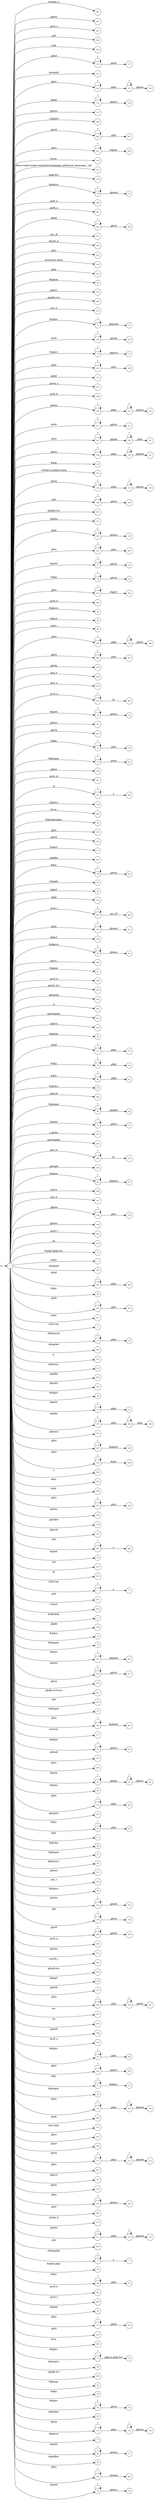 digraph NFA {
  rankdir=LR;
  node [shape=circle, fontsize=10];
  __start [shape=point, label=""];
  __start -> 1;
  302 [label="302"];
  95 [label="95"];
  221 [label="221"];
  72 [label="72"];
  22 [label="22"];
  281 [label="281"];
  266 [label="266"];
  294 [label="294"];
  264 [label="264"];
  170 [label="170"];
  161 [label="161"];
  126 [label="126"];
  68 [label="68"];
  175 [label="175"];
  153 [label="153"];
  299 [label="299"];
  260 [label="260"];
  227 [label="227"];
  310 [label="310"];
  101 [label="101"];
  145 [label="145"];
  78 [label="78"];
  81 [label="81"];
  268 [label="268"];
  265 [label="265"];
  183 [label="183"];
  277 [label="277"];
  100 [label="100"];
  174 [label="174"];
  222 [label="222"];
  102 [label="102"];
  147 [label="147"];
  46 [label="46"];
  155 [label="155"];
  205 [label="205"];
  272 [label="272"];
  230 [label="230"];
  71 [label="71"];
  184 [label="184"];
  209 [label="209"];
  73 [label="73"];
  141 [label="141"];
  263 [label="263"];
  172 [label="172"];
  271 [label="271"];
  269 [label="269"];
  259 [label="259"];
  120 [label="120"];
  211 [label="211"];
  235 [label="235"];
  129 [label="129"];
  30 [label="30"];
  99 [label="99"];
  103 [label="103"];
  132 [label="132"];
  168 [label="168"];
  203 [label="203"];
  137 [label="137"];
  142 [label="142"];
  241 [label="241"];
  17 [label="17"];
  33 [label="33"];
  231 [label="231"];
  240 [label="240"];
  289 [label="289"];
  32 [label="32"];
  118 [label="118"];
  82 [label="82"];
  88 [label="88"];
  86 [label="86"];
  238 [label="238"];
  206 [label="206"];
  146 [label="146"];
  276 [label="276"];
  270 [label="270"];
  279 [label="279"];
  19 [label="19"];
  18 [label="18"];
  167 [label="167"];
  127 [label="127"];
  223 [label="223"];
  31 [label="31"];
  51 [label="51"];
  1 [label="1"];
  149 [label="149"];
  291 [label="291"];
  107 [label="107"];
  104 [label="104"];
  308 [label="308"];
  59 [label="59"];
  252 [label="252"];
  154 [label="154"];
  239 [label="239"];
  87 [label="87"];
  202 [label="202"];
  94 [label="94"];
  83 [label="83"];
  45 [label="45"];
  119 [label="119"];
  144 [label="144"];
  287 [label="287"];
  140 [label="140"];
  198 [label="198"];
  80 [label="80"];
  286 [label="286"];
  61 [label="61"];
  285 [label="285"];
  156 [label="156"];
  133 [label="133"];
  163 [label="163"];
  292 [label="292"];
  314 [label="314"];
  196 [label="196"];
  210 [label="210"];
  220 [label="220"];
  56 [label="56"];
  173 [label="173"];
  139 [label="139"];
  261 [label="261"];
  29 [label="29"];
  90 [label="90"];
  43 [label="43"];
  194 [label="194"];
  48 [label="48"];
  52 [label="52"];
  13 [label="13"];
  242 [label="242"];
  301 [label="301"];
  315 [label="315"];
  109 [label="109"];
  162 [label="162"];
  125 [label="125"];
  64 [label="64"];
  176 [label="176"];
  304 [label="304"];
  273 [label="273"];
  280 [label="280"];
  138 [label="138"];
  190 [label="190"];
  290 [label="290"];
  106 [label="106"];
  130 [label="130"];
  37 [label="37"];
  11 [label="11"];
  160 [label="160"];
  185 [label="185"];
  89 [label="89"];
  219 [label="219"];
  246 [label="246"];
  311 [label="311"];
  24 [label="24"];
  3 [label="3"];
  53 [label="53"];
  54 [label="54"];
  164 [label="164"];
  313 [label="313"];
  110 [label="110"];
  41 [label="41"];
  236 [label="236"];
  204 [label="204"];
  105 [label="105"];
  217 [label="217"];
  38 [label="38"];
  14 [label="14"];
  21 [label="21"];
  70 [label="70"];
  112 [label="112"];
  187 [label="187"];
  193 [label="193"];
  113 [label="113"];
  225 [label="225"];
  233 [label="233"];
  234 [label="234"];
  248 [label="248"];
  300 [label="300"];
  305 [label="305"];
  306 [label="306"];
  247 [label="247"];
  254 [label="254"];
  159 [label="159"];
  178 [label="178"];
  195 [label="195"];
  297 [label="297"];
  16 [label="16"];
  39 [label="39"];
  108 [label="108"];
  293 [label="293"];
  316 [label="316"];
  124 [label="124"];
  4 [label="4"];
  91 [label="91"];
  267 [label="267"];
  10 [label="10"];
  318 [label="318"];
  2 [label="2"];
  25 [label="25"];
  49 [label="49"];
  134 [label="134"];
  199 [label="199"];
  12 [label="12"];
  55 [label="55"];
  191 [label="191"];
  216 [label="216"];
  253 [label="253"];
  201 [label="201"];
  218 [label="218"];
  47 [label="47"];
  207 [label="207"];
  180 [label="180"];
  229 [label="229"];
  250 [label="250"];
  317 [label="317"];
  62 [label="62"];
  150 [label="150"];
  256 [label="256"];
  23 [label="23"];
  42 [label="42"];
  179 [label="179"];
  298 [label="298"];
  165 [label="165"];
  92 [label="92"];
  8 [label="8"];
  226 [label="226"];
  189 [label="189"];
  40 [label="40"];
  63 [label="63"];
  57 [label="57"];
  98 [label="98"];
  151 [label="151"];
  274 [label="274"];
  66 [label="66"];
  214 [label="214"];
  122 [label="122"];
  135 [label="135"];
  258 [label="258"];
  34 [label="34"];
  284 [label="284"];
  115 [label="115"];
  213 [label="213"];
  303 [label="303"];
  143 [label="143"];
  158 [label="158"];
  35 [label="35"];
  157 [label="157"];
  249 [label="249"];
  307 [label="307"];
  65 [label="65"];
  228 [label="228"];
  295 [label="295"];
  116 [label="116"];
  212 [label="212"];
  215 [label="215"];
  148 [label="148"];
  278 [label="278"];
  67 [label="67"];
  181 [label="181"];
  121 [label="121"];
  9 [label="9"];
  50 [label="50"];
  123 [label="123"];
  131 [label="131"];
  208 [label="208"];
  76 [label="76"];
  312 [label="312"];
  93 [label="93"];
  255 [label="255"];
  166 [label="166"];
  232 [label="232"];
  186 [label="186"];
  111 [label="111"];
  257 [label="257"];
  197 [label="197"];
  136 [label="136"];
  152 [label="152"];
  192 [label="192"];
  245 [label="245"];
  262 [label="262"];
  275 [label="275"];
  117 [label="117"];
  74 [label="74"];
  182 [label="182"];
  7 [label="7"];
  237 [label="237"];
  296 [label="296"];
  6 [label="6"];
  27 [label="27"];
  36 [label="36"];
  96 [label="96"];
  282 [label="282"];
  283 [label="283"];
  44 [label="44"];
  177 [label="177"];
  224 [label="224"];
  128 [label="128"];
  251 [label="251"];
  309 [label="309"];
  288 [label="288"];
  97 [label="97"];
  75 [label="75"];
  58 [label="58"];
  200 [label="200"];
  60 [label="60"];
  169 [label="169"];
  28 [label="28"];
  69 [label="69"];
  85 [label="85"];
  114 [label="114"];
  188 [label="188"];
  171 [label="171"];
  20 [label="20"];
  77 [label="77"];
  5 [label="5"];
  79 [label="79"];
  26 [label="26"];
  84 [label="84"];
  243 [label="243"];
  244 [label="244"];
  15 [label="15"];
  { node [shape=doublecircle]; 2 3 5 7 8 10 11 12 14 16 18 20 22 25 27 28 30 32 34 35 36 37 38 39 40 41 42 43 44 45 46 47 49 50 52 54 55 56 57 58 59 60 61 63 65 66 68 70 72 74 76 77 79 81 82 83 84 85 86 87 88 89 91 93 95 97 98 99 100 101 102 103 104 105 106 108 110 113 116 119 122 125 128 131 134 136 137 139 141 143 144 145 146 147 148 149 150 151 152 153 154 155 156 157 158 159 160 161 162 163 164 165 166 167 169 171 172 174 176 178 180 182 184 186 189 190 192 193 194 195 196 197 198 199 200 201 202 203 204 205 207 208 210 212 213 215 217 218 220 221 222 223 224 226 228 230 232 234 237 240 242 244 246 248 251 252 253 254 255 256 257 259 261 262 264 265 266 267 268 269 270 271 272 273 274 275 276 277 278 280 281 282 283 284 285 286 288 289 290 291 292 293 294 295 296 298 299 300 301 302 303 304 305 306 307 308 309 310 311 312 313 314 315 316 317 318 }
  1 -> 2 [label="#GBMPAL"];
  1 -> 3 [label="#SIvCob"];
  1 -> 4 [label="#SIvCob"];
  4 -> 4 [label="*"];
  4 -> 5 [label="a"];
  1 -> 6 [label="#WqQANb"];
  6 -> 6 [label="*"];
  6 -> 7 [label="a"];
  1 -> 8 [label="#gb"];
  1 -> 9 [label="#gb"];
  9 -> 9 [label="*"];
  9 -> 10 [label="#gbprc"];
  1 -> 11 [label="#gbb"];
  1 -> 12 [label="#gbbw"];
  1 -> 13 [label="#gbd4"];
  13 -> 13 [label="*"];
  13 -> 14 [label=".gbmc"];
  1 -> 15 [label="#gbd4"];
  15 -> 15 [label="*"];
  15 -> 16 [label=".gbmcc"];
  1 -> 17 [label="#gbd4"];
  17 -> 17 [label="*"];
  17 -> 18 [label=".gbmh"];
  1 -> 19 [label="#gbd4"];
  19 -> 19 [label="*"];
  19 -> 20 [label=".gbmtc"];
  1 -> 21 [label="#gbd4"];
  21 -> 21 [label="*"];
  21 -> 22 [label=".gbpc"];
  1 -> 23 [label="#gbd4"];
  23 -> 23 [label="*"];
  23 -> 24 [label=".gbpgs"];
  24 -> 24 [label="*"];
  24 -> 25 [label=".gbmtc"];
  1 -> 26 [label="#gbd4"];
  26 -> 26 [label="*"];
  26 -> 27 [label=".gbsbic"];
  1 -> 28 [label="#gbg"];
  1 -> 29 [label="#gbg"];
  29 -> 29 [label="*"];
  29 -> 30 [label=".gbgt"];
  1 -> 31 [label="#gbg"];
  31 -> 31 [label="*"];
  31 -> 32 [label=".gbm"];
  1 -> 33 [label="#gbg"];
  33 -> 33 [label="*"];
  33 -> 34 [label=".gbtcb"];
  1 -> 35 [label="#gbg5"];
  1 -> 36 [label="#gbg6.gbgt"];
  1 -> 37 [label="#gbg6.gbgt-hvr"];
  1 -> 38 [label="#gbgs5"];
  1 -> 39 [label="#gbi4i"];
  1 -> 40 [label="#gbi4id"];
  1 -> 41 [label="#gbi4m1"];
  1 -> 42 [label="#gbi4s"];
  1 -> 43 [label="#gbi4s1"];
  1 -> 44 [label="#gbi4t"];
  1 -> 45 [label="#gbi5"];
  1 -> 46 [label="#gbmm"];
  1 -> 47 [label="#gbmpal"];
  1 -> 48 [label="#gbmpal"];
  48 -> 48 [label="*"];
  48 -> 49 [label=".gbqfbb"];
  1 -> 50 [label="#gbmpas"];
  1 -> 51 [label="#gbmpas"];
  51 -> 51 [label="*"];
  51 -> 52 [label=".gbmt"];
  1 -> 53 [label="#gbmpasb"];
  53 -> 53 [label="*"];
  53 -> 54 [label=".gbps"];
  1 -> 55 [label="#gbmpdv"];
  1 -> 56 [label="#gbmpi"];
  1 -> 57 [label="#gbmpid"];
  1 -> 58 [label="#gbmpiw"];
  1 -> 59 [label="#gbmplp.gbps"];
  1 -> 60 [label="#gbmps"];
  1 -> 61 [label="#gbpm"];
  1 -> 62 [label="#gbpm"];
  62 -> 62 [label="*"];
  62 -> 63 [label=".gbml1"];
  1 -> 64 [label="#gbpm"];
  64 -> 64 [label="*"];
  64 -> 65 [label=".gbpmtc"];
  1 -> 66 [label="#gbpms"];
  1 -> 67 [label="#gbprc"];
  67 -> 67 [label="*"];
  67 -> 68 [label=".gbm"];
  1 -> 69 [label="#gbprc"];
  69 -> 69 [label="*"];
  69 -> 70 [label=".gbmc"];
  1 -> 71 [label="#gbprc"];
  71 -> 71 [label="*"];
  71 -> 72 [label=".gbprcbc"];
  1 -> 73 [label="#gbprc"];
  73 -> 73 [label="*"];
  73 -> 74 [label=".gbprcx"];
  1 -> 75 [label="#gbprc"];
  75 -> 75 [label="*"];
  75 -> 76 [label=".gbprcx.gbgt-hvr"];
  1 -> 77 [label="#gbprca"];
  1 -> 78 [label="#gbprca"];
  78 -> 78 [label="*"];
  78 -> 79 [label=".gbmab"];
  1 -> 80 [label="#gbprca"];
  80 -> 80 [label="*"];
  80 -> 81 [label=".gbmac"];
  1 -> 82 [label="#gbprcs"];
  1 -> 83 [label="#gbqfb"];
  1 -> 84 [label="#gbqfbw"];
  1 -> 85 [label="#gbqfqw"];
  1 -> 86 [label="#gbs"];
  1 -> 87 [label="#gbx3"];
  1 -> 88 [label="#gbx4"];
  1 -> 89 [label="#gbz"];
  1 -> 90 [label="#gbz"];
  90 -> 90 [label="*"];
  90 -> 91 [label=".gbgt"];
  1 -> 92 [label="#gbz"];
  92 -> 92 [label="*"];
  92 -> 93 [label=".gbm"];
  1 -> 94 [label="#gbz"];
  94 -> 94 [label="*"];
  94 -> 95 [label=".gbtcb"];
  1 -> 96 [label="#gbz"];
  96 -> 96 [label="*"];
  96 -> 97 [label=".gbzt"];
  1 -> 98 [label="#gbztms1"];
  1 -> 99 [label="#gog"];
  1 -> 100 [label="#gssb_b"];
  1 -> 101 [label="#gws-output-pages-elements-homepage_additional_languages__als"];
  1 -> 102 [label="-moz-focus-inner"];
  1 -> 103 [label="-webkit-scrollbar-track"];
  1 -> 104 [label=".GBMCC"];
  1 -> 105 [label=".H6sW5"];
  1 -> 106 [label=".ds"];
  1 -> 107 [label=".fl"];
  107 -> 107 [label="*"];
  107 -> 108 [label="a"];
  1 -> 109 [label=".gac_m"];
  109 -> 109 [label="*"];
  109 -> 110 [label="td"];
  1 -> 111 [label=".gbem"];
  111 -> 111 [label="*"];
  111 -> 112 [label=".gbgs"];
  112 -> 112 [label="*"];
  112 -> 113 [label=".gbmab"];
  1 -> 114 [label=".gbem"];
  114 -> 114 [label="*"];
  114 -> 115 [label=".gbgs"];
  115 -> 115 [label="*"];
  115 -> 116 [label=".gbmac"];
  1 -> 117 [label=".gbemi"];
  117 -> 117 [label="*"];
  117 -> 118 [label=".gbgs"];
  118 -> 118 [label="*"];
  118 -> 119 [label=".gbmab"];
  1 -> 120 [label=".gbemi"];
  120 -> 120 [label="*"];
  120 -> 121 [label=".gbgs"];
  121 -> 121 [label="*"];
  121 -> 122 [label=".gbmac"];
  1 -> 123 [label=".gbes"];
  123 -> 123 [label="*"];
  123 -> 124 [label=".gbgs"];
  124 -> 124 [label="*"];
  124 -> 125 [label=".gbmab"];
  1 -> 126 [label=".gbes"];
  126 -> 126 [label="*"];
  126 -> 127 [label=".gbgs"];
  127 -> 127 [label="*"];
  127 -> 128 [label=".gbmac"];
  1 -> 129 [label=".gbesi"];
  129 -> 129 [label="*"];
  129 -> 130 [label=".gbgs"];
  130 -> 130 [label="*"];
  130 -> 131 [label=".gbmab"];
  1 -> 132 [label=".gbesi"];
  132 -> 132 [label="*"];
  132 -> 133 [label=".gbgs"];
  133 -> 133 [label="*"];
  133 -> 134 [label=".gbmac"];
  1 -> 135 [label=".gbf"];
  135 -> 135 [label="*"];
  135 -> 136 [label=".gbmt"];
  1 -> 137 [label=".gbg4a"];
  1 -> 138 [label=".gbg4a"];
  138 -> 138 [label="*"];
  138 -> 139 [label=".gbts"];
  1 -> 140 [label=".gbgs"];
  140 -> 140 [label="*"];
  140 -> 141 [label=".gbmab"];
  1 -> 142 [label=".gbgs"];
  142 -> 142 [label="*"];
  142 -> 143 [label=".gbmac"];
  1 -> 144 [label=".gbgt"];
  1 -> 145 [label=".gbgt-hvr"];
  1 -> 146 [label=".gbi4p"];
  1 -> 147 [label=".gbm"];
  1 -> 148 [label=".gbm0l"];
  1 -> 149 [label=".gbma"];
  1 -> 150 [label=".gbmab"];
  1 -> 151 [label=".gbmac"];
  1 -> 152 [label=".gbmc"];
  1 -> 153 [label=".gbmcc"];
  1 -> 154 [label=".gbmh"];
  1 -> 155 [label=".gbml1"];
  1 -> 156 [label=".gbml1-hvr"];
  1 -> 157 [label=".gbmlb"];
  1 -> 158 [label=".gbmlb-hvr"];
  1 -> 159 [label=".gbmlbw"];
  1 -> 160 [label=".gbmpala"];
  1 -> 161 [label=".gbmpalb"];
  1 -> 162 [label=".gbmpia"];
  1 -> 163 [label=".gbmpiaa"];
  1 -> 164 [label=".gbmpiaw"];
  1 -> 165 [label=".gbmpnw"];
  1 -> 166 [label=".gbmt"];
  1 -> 167 [label=".gbmtc"];
  1 -> 168 [label=".gbn"];
  168 -> 168 [label="*"];
  168 -> 169 [label=".gbmt"];
  1 -> 170 [label=".gbnd"];
  170 -> 170 [label="*"];
  170 -> 171 [label=".gbmt"];
  1 -> 172 [label=".gbp0"];
  1 -> 173 [label=".gbp0"];
  173 -> 173 [label="*"];
  173 -> 174 [label=".gbps"];
  1 -> 175 [label=".gbp0"];
  175 -> 175 [label="*"];
  175 -> 176 [label=".gbps2"];
  1 -> 177 [label=".gbpc"];
  177 -> 177 [label="*"];
  177 -> 178 [label=".gbpd"];
  1 -> 179 [label=".gbpc"];
  179 -> 179 [label="*"];
  179 -> 180 [label=".gbps"];
  1 -> 181 [label=".gbpc"];
  181 -> 181 [label="*"];
  181 -> 182 [label=".gbps2"];
  1 -> 183 [label=".gbpd"];
  183 -> 183 [label="*"];
  183 -> 184 [label=".gbmt"];
  1 -> 185 [label=".gbpd"];
  185 -> 185 [label="*"];
  185 -> 186 [label=".gbps"];
  1 -> 187 [label=".gbpdjs"];
  187 -> 187 [label="*"];
  187 -> 188 [label=".gbto"];
  188 -> 188 [label="*"];
  188 -> 189 [label=".gbm"];
  1 -> 190 [label=".gbpmc"];
  1 -> 191 [label=".gbpmc"];
  191 -> 191 [label="*"];
  191 -> 192 [label=".gbpmtc"];
  1 -> 193 [label=".gbpms2"];
  1 -> 194 [label=".gbprcb"];
  1 -> 195 [label=".gbprcd"];
  1 -> 196 [label=".gbprci"];
  1 -> 197 [label=".gbprct"];
  1 -> 198 [label=".gbps2"];
  1 -> 199 [label=".gbqfb"];
  1 -> 200 [label=".gbqfb-hvr"];
  1 -> 201 [label=".gbqfb-no-focus"];
  1 -> 202 [label=".gbqfba"];
  1 -> 203 [label=".gbqfba-hvr"];
  1 -> 204 [label=".gbqfbb"];
  1 -> 205 [label=".gbqfbb-hvr"];
  1 -> 206 [label=".gbrtl"];
  206 -> 206 [label="*"];
  206 -> 207 [label=".gbm"];
  1 -> 208 [label=".gbsb"];
  1 -> 209 [label=".gbsb"];
  209 -> 209 [label="*"];
  209 -> 210 [label=".gbsbb"];
  1 -> 211 [label=".gbsb"];
  211 -> 211 [label="*"];
  211 -> 212 [label=".gbsbt"];
  1 -> 213 [label=".gbsbic"];
  1 -> 214 [label=".gbsbis"];
  214 -> 214 [label="*"];
  214 -> 215 [label=".gbsbb"];
  1 -> 216 [label=".gbsbis"];
  216 -> 216 [label="*"];
  216 -> 217 [label=".gbsbt"];
  1 -> 218 [label=".gbt"];
  1 -> 219 [label=".gbtb"];
  219 -> 219 [label="*"];
  219 -> 220 [label=".gbts"];
  1 -> 221 [label=".gbtb2"];
  1 -> 222 [label=".gbtc"];
  1 -> 223 [label=".gbtcb"];
  1 -> 224 [label=".gbto"];
  1 -> 225 [label=".gbto"];
  225 -> 225 [label="*"];
  225 -> 226 [label="#gbgs5"];
  1 -> 227 [label=".gbto"];
  227 -> 227 [label="*"];
  227 -> 228 [label="#gbi4i"];
  1 -> 229 [label=".gbto"];
  229 -> 229 [label="*"];
  229 -> 230 [label="#gbi4id"];
  1 -> 231 [label=".gbto"];
  231 -> 231 [label="*"];
  231 -> 232 [label="#gbi5"];
  1 -> 233 [label=".gbto"];
  233 -> 233 [label="*"];
  233 -> 234 [label="#gbs"];
  1 -> 235 [label=".gbto"];
  235 -> 235 [label="*"];
  235 -> 236 [label=".gbg4a"];
  236 -> 236 [label="*"];
  236 -> 237 [label=".gbts"];
  1 -> 238 [label=".gbto"];
  238 -> 238 [label="*"];
  238 -> 239 [label=".gbgt"];
  239 -> 239 [label="*"];
  239 -> 240 [label=".gbtb2"];
  1 -> 241 [label=".gbto"];
  241 -> 241 [label="*"];
  241 -> 242 [label=".gbm"];
  1 -> 243 [label=".gbto"];
  243 -> 243 [label="*"];
  243 -> 244 [label=".gbmab"];
  1 -> 245 [label=".gbto"];
  245 -> 245 [label="*"];
  245 -> 246 [label=".gbmac"];
  1 -> 247 [label=".gbto"];
  247 -> 247 [label="*"];
  247 -> 248 [label=".gbts"];
  1 -> 249 [label=".gbto"];
  249 -> 249 [label="*"];
  249 -> 250 [label=".gbzt"];
  250 -> 250 [label="*"];
  250 -> 251 [label=".gbtb2"];
  1 -> 252 [label=".gbts"];
  1 -> 253 [label=".gbtsa"];
  1 -> 254 [label=".gbxms"];
  1 -> 255 [label=".gbxo"];
  1 -> 256 [label=".gbxv"];
  1 -> 257 [label=".gbxx"];
  1 -> 258 [label=".gbz0l"];
  258 -> 258 [label="*"];
  258 -> 259 [label=".gbtb2"];
  1 -> 260 [label=".gbz0l"];
  260 -> 260 [label="*"];
  260 -> 261 [label=".gbts"];
  1 -> 262 [label=".gbzt"];
  1 -> 263 [label=".gbzt"];
  263 -> 263 [label="*"];
  263 -> 264 [label=".gbts"];
  1 -> 265 [label=".gsdd_a"];
  1 -> 266 [label=".gsfi"];
  1 -> 267 [label=".gsfs"];
  1 -> 268 [label=".gsib_a"];
  1 -> 269 [label=".gsib_b"];
  1 -> 270 [label=".gsls_a"];
  1 -> 271 [label=".gsmq_a"];
  1 -> 272 [label=".gsn_a"];
  1 -> 273 [label=".gsn_b"];
  1 -> 274 [label=".gsn_c"];
  1 -> 275 [label=".gspqs_b"];
  1 -> 276 [label=".gsq_a"];
  1 -> 277 [label=".gss_ifl"];
  1 -> 278 [label=".gssb_a"];
  1 -> 279 [label=".gssb_a"];
  279 -> 279 [label="*"];
  279 -> 280 [label="td"];
  1 -> 281 [label=".gssb_c"];
  1 -> 282 [label=".gssb_e"];
  1 -> 283 [label=".gssb_f"];
  1 -> 284 [label=".gssb_g"];
  1 -> 285 [label=".gssb_h"];
  1 -> 286 [label=".gssb_i"];
  1 -> 287 [label=".gssb_i"];
  287 -> 287 [label="*"];
  287 -> 288 [label=".gss_ifl"];
  1 -> 289 [label=".gssb_k"];
  1 -> 290 [label=".gssb_l"];
  1 -> 291 [label=".gssb_m"];
  1 -> 292 [label=".h"];
  1 -> 293 [label=".lsb"];
  1 -> 294 [label=".lsbb"];
  1 -> 295 [label=".lst"];
  1 -> 296 [label=".sblc"];
  1 -> 297 [label=".sblc"];
  297 -> 297 [label="*"];
  297 -> 298 [label="a"];
  1 -> 299 [label=".z4hgWe"];
  1 -> 300 [label="a"];
  1 -> 301 [label="a.gbiba"];
  1 -> 302 [label="a.gspqs_a"];
  1 -> 303 [label="a.gssb_j"];
  1 -> 304 [label="active"];
  1 -> 305 [label="after"];
  1 -> 306 [label="body"];
  1 -> 307 [label="em"];
  1 -> 308 [label="focus"];
  1 -> 309 [label="form"];
  1 -> 310 [label="hover"];
  1 -> 311 [label="input"];
  1 -> 312 [label="last-child"];
  1 -> 313 [label="p"];
  1 -> 314 [label="span#gbg4"];
  1 -> 315 [label="span#gbg6"];
  1 -> 316 [label="td"];
  1 -> 317 [label="vertical"];
  1 -> 318 [label="visited"];
}
